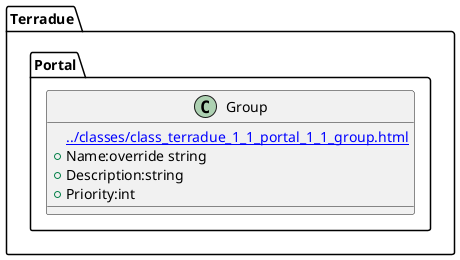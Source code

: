 @startuml
set namespaceSeparator ::
class Terradue::Portal::Group {
[[../classes/class_terradue_1_1_portal_1_1_group.html]]
 +Name:override string
 +Description:string
 +Priority:int
}
@enduml
